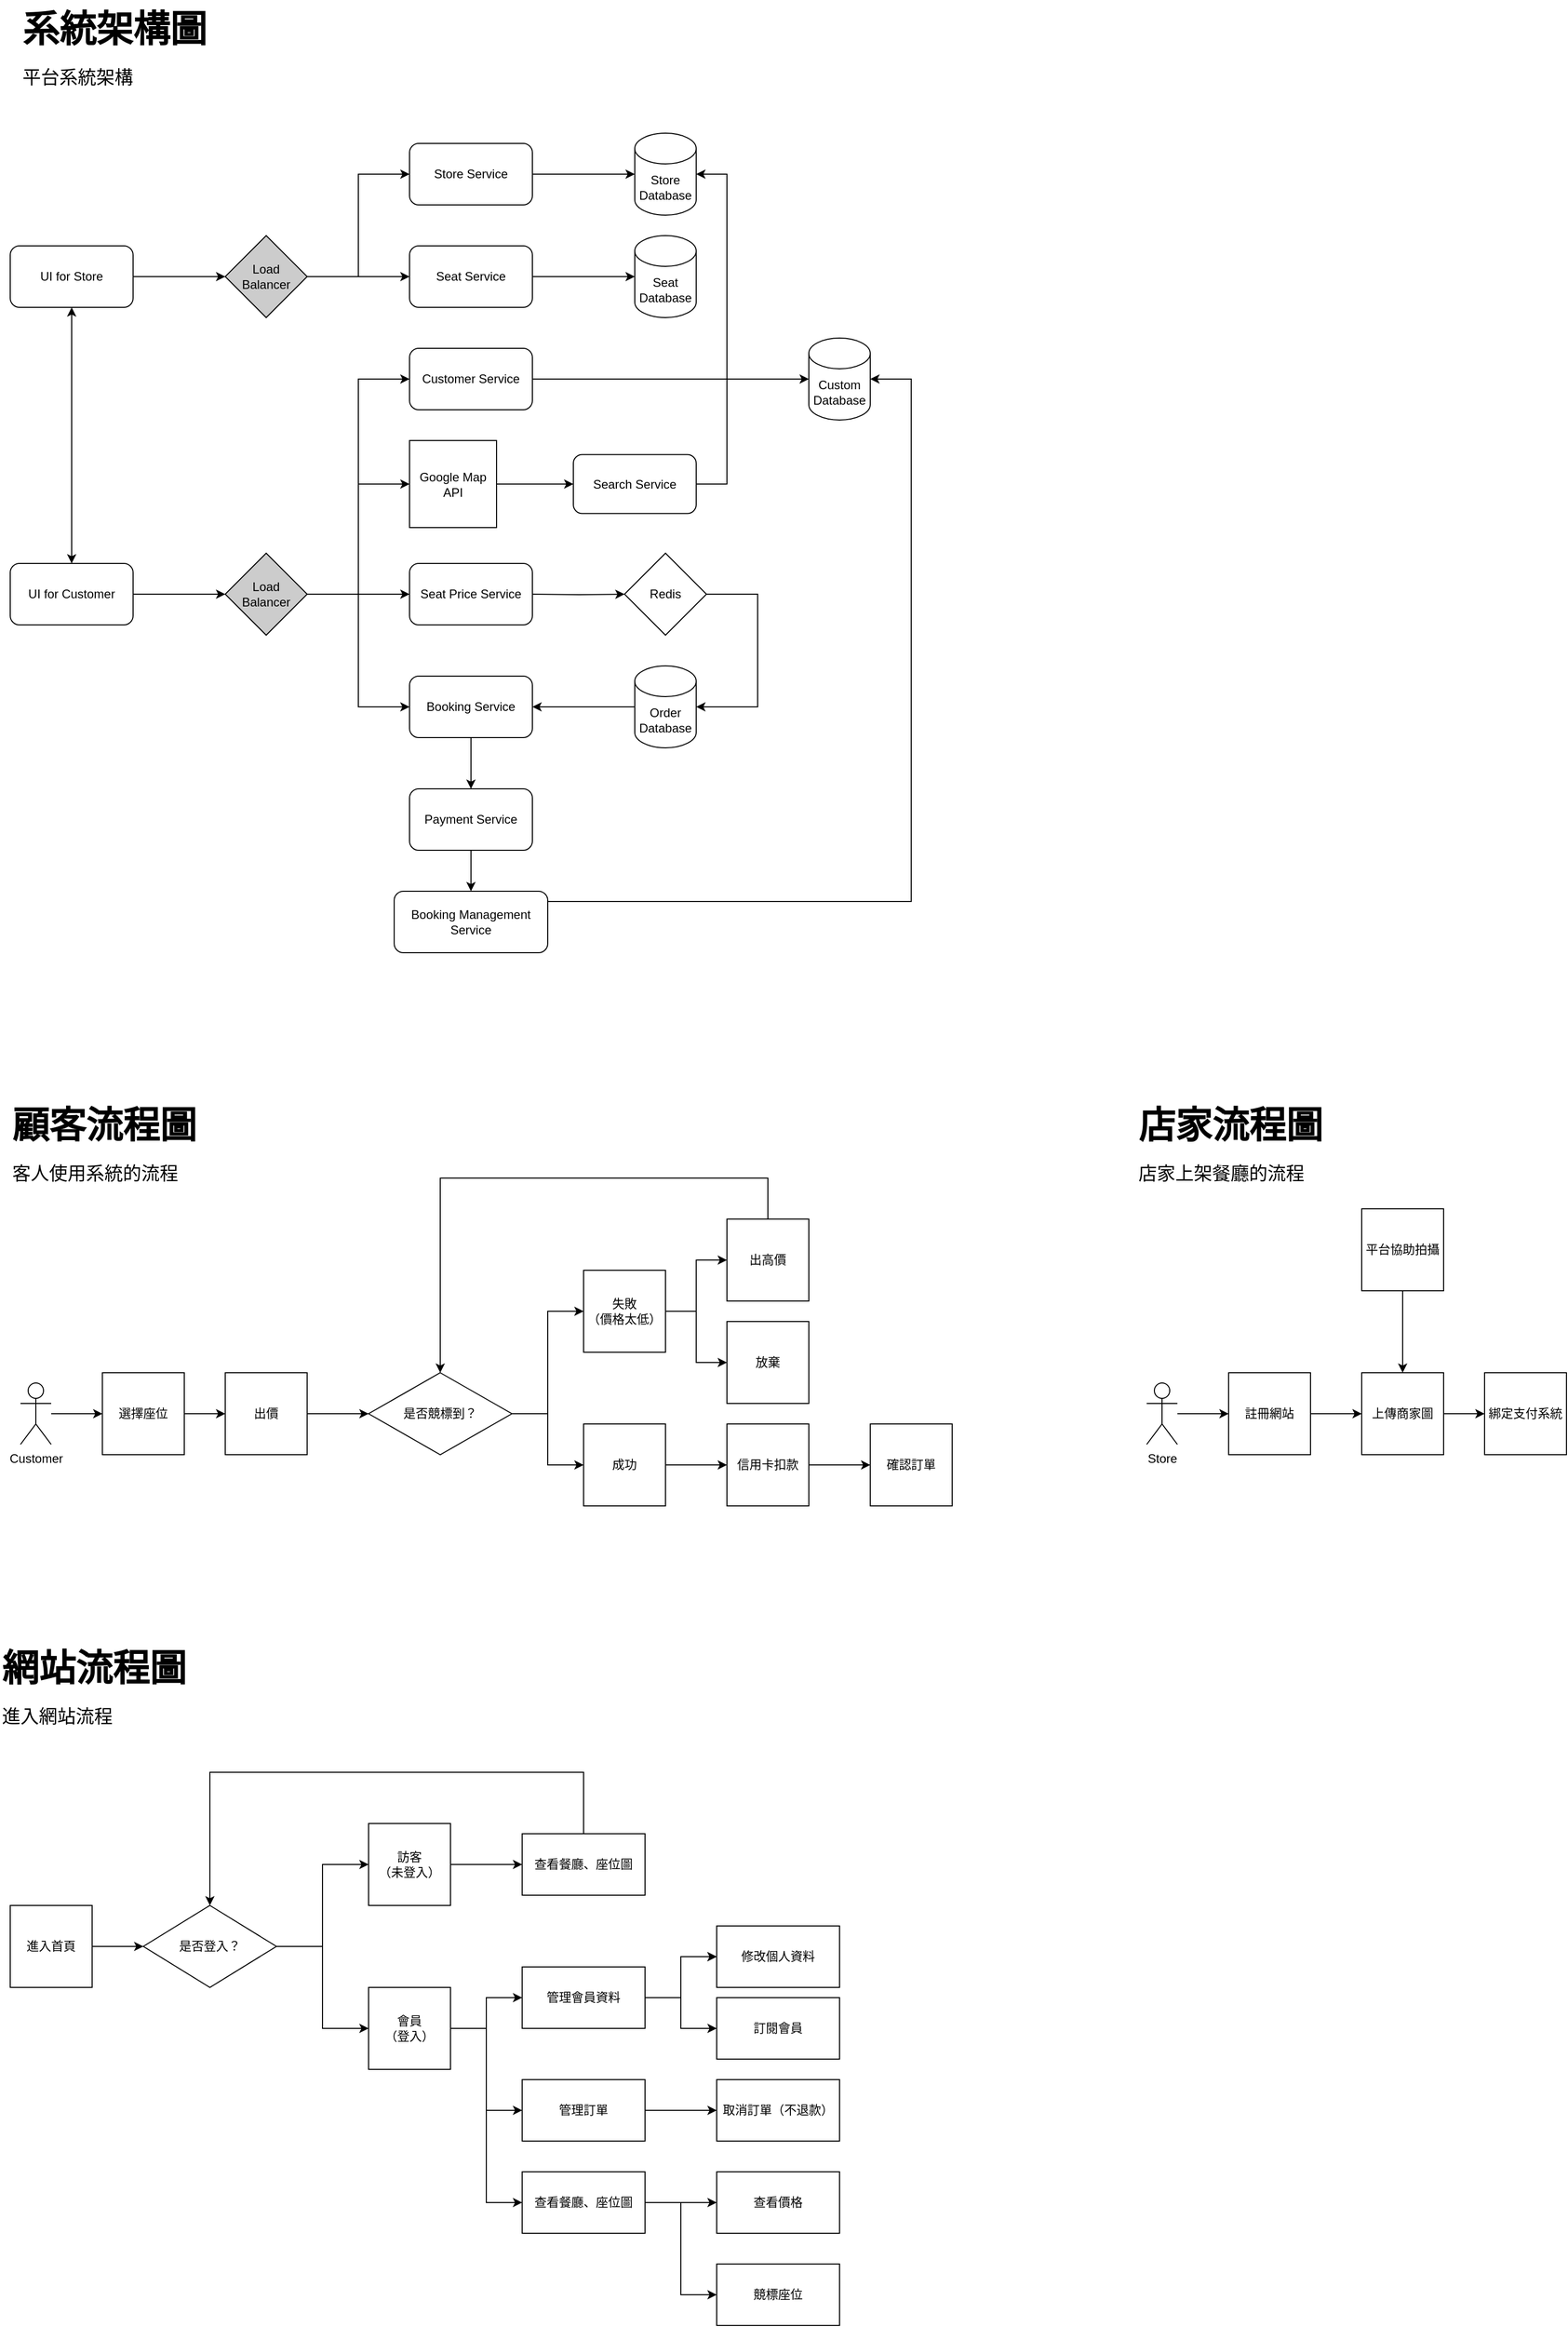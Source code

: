 <mxfile version="26.2.14">
  <diagram name="第 1 页" id="i_PyNug8uWYy_CJ6v1HJ">
    <mxGraphModel dx="3784" dy="2576" grid="1" gridSize="10" guides="1" tooltips="1" connect="1" arrows="1" fold="1" page="1" pageScale="1" pageWidth="4681" pageHeight="3300" math="0" shadow="0">
      <root>
        <mxCell id="0" />
        <mxCell id="1" parent="0" />
        <mxCell id="KJPA0pbkYJogIbTHBdZs-1" style="edgeStyle=orthogonalEdgeStyle;rounded=0;orthogonalLoop=1;jettySize=auto;html=1;exitX=1;exitY=0.5;exitDx=0;exitDy=0;entryX=0;entryY=0.5;entryDx=0;entryDy=0;" edge="1" parent="1" source="KJPA0pbkYJogIbTHBdZs-2" target="KJPA0pbkYJogIbTHBdZs-8">
          <mxGeometry relative="1" as="geometry" />
        </mxCell>
        <mxCell id="KJPA0pbkYJogIbTHBdZs-2" value="UI for Store" style="rounded=1;whiteSpace=wrap;html=1;" vertex="1" parent="1">
          <mxGeometry x="90" y="390" width="120" height="60" as="geometry" />
        </mxCell>
        <mxCell id="KJPA0pbkYJogIbTHBdZs-3" style="edgeStyle=orthogonalEdgeStyle;rounded=0;orthogonalLoop=1;jettySize=auto;html=1;exitX=1;exitY=0.5;exitDx=0;exitDy=0;entryX=0;entryY=0.5;entryDx=0;entryDy=0;" edge="1" parent="1" source="KJPA0pbkYJogIbTHBdZs-4" target="KJPA0pbkYJogIbTHBdZs-12">
          <mxGeometry relative="1" as="geometry" />
        </mxCell>
        <mxCell id="KJPA0pbkYJogIbTHBdZs-4" value="UI for Customer" style="rounded=1;whiteSpace=wrap;html=1;" vertex="1" parent="1">
          <mxGeometry x="90" y="700" width="120" height="60" as="geometry" />
        </mxCell>
        <mxCell id="KJPA0pbkYJogIbTHBdZs-6" style="edgeStyle=orthogonalEdgeStyle;rounded=0;orthogonalLoop=1;jettySize=auto;html=1;exitX=1;exitY=0.5;exitDx=0;exitDy=0;entryX=0;entryY=0.5;entryDx=0;entryDy=0;" edge="1" parent="1" source="KJPA0pbkYJogIbTHBdZs-8" target="KJPA0pbkYJogIbTHBdZs-13">
          <mxGeometry relative="1" as="geometry" />
        </mxCell>
        <mxCell id="KJPA0pbkYJogIbTHBdZs-7" style="edgeStyle=orthogonalEdgeStyle;rounded=0;orthogonalLoop=1;jettySize=auto;html=1;exitX=1;exitY=0.5;exitDx=0;exitDy=0;entryX=0;entryY=0.5;entryDx=0;entryDy=0;" edge="1" parent="1" source="KJPA0pbkYJogIbTHBdZs-8" target="KJPA0pbkYJogIbTHBdZs-35">
          <mxGeometry relative="1" as="geometry" />
        </mxCell>
        <mxCell id="KJPA0pbkYJogIbTHBdZs-8" value="Load&lt;div&gt;Balancer&lt;/div&gt;" style="rhombus;whiteSpace=wrap;html=1;fillColor=#CCCCCC;" vertex="1" parent="1">
          <mxGeometry x="300" y="380" width="80" height="80" as="geometry" />
        </mxCell>
        <mxCell id="KJPA0pbkYJogIbTHBdZs-9" style="edgeStyle=orthogonalEdgeStyle;rounded=0;orthogonalLoop=1;jettySize=auto;html=1;exitX=1;exitY=0.5;exitDx=0;exitDy=0;entryX=0;entryY=0.5;entryDx=0;entryDy=0;" edge="1" parent="1" source="KJPA0pbkYJogIbTHBdZs-12" target="KJPA0pbkYJogIbTHBdZs-42">
          <mxGeometry relative="1" as="geometry">
            <mxPoint x="480" y="621.25" as="targetPoint" />
          </mxGeometry>
        </mxCell>
        <mxCell id="KJPA0pbkYJogIbTHBdZs-10" style="edgeStyle=orthogonalEdgeStyle;rounded=0;orthogonalLoop=1;jettySize=auto;html=1;exitX=1;exitY=0.5;exitDx=0;exitDy=0;entryX=0;entryY=0.5;entryDx=0;entryDy=0;" edge="1" parent="1" source="KJPA0pbkYJogIbTHBdZs-12" target="KJPA0pbkYJogIbTHBdZs-17">
          <mxGeometry relative="1" as="geometry" />
        </mxCell>
        <mxCell id="KJPA0pbkYJogIbTHBdZs-11" style="edgeStyle=orthogonalEdgeStyle;rounded=0;orthogonalLoop=1;jettySize=auto;html=1;exitX=1;exitY=0.5;exitDx=0;exitDy=0;entryX=0;entryY=0.5;entryDx=0;entryDy=0;" edge="1" parent="1" source="KJPA0pbkYJogIbTHBdZs-12" target="KJPA0pbkYJogIbTHBdZs-26">
          <mxGeometry relative="1" as="geometry" />
        </mxCell>
        <mxCell id="KJPA0pbkYJogIbTHBdZs-52" style="edgeStyle=orthogonalEdgeStyle;rounded=0;orthogonalLoop=1;jettySize=auto;html=1;exitX=1;exitY=0.5;exitDx=0;exitDy=0;entryX=0;entryY=0.5;entryDx=0;entryDy=0;" edge="1" parent="1" source="KJPA0pbkYJogIbTHBdZs-12" target="KJPA0pbkYJogIbTHBdZs-51">
          <mxGeometry relative="1" as="geometry" />
        </mxCell>
        <mxCell id="KJPA0pbkYJogIbTHBdZs-12" value="Load&lt;div&gt;Balancer&lt;/div&gt;" style="rhombus;whiteSpace=wrap;html=1;fillColor=#CCCCCC;" vertex="1" parent="1">
          <mxGeometry x="300" y="690" width="80" height="80" as="geometry" />
        </mxCell>
        <mxCell id="KJPA0pbkYJogIbTHBdZs-13" value="Store Service" style="rounded=1;whiteSpace=wrap;html=1;" vertex="1" parent="1">
          <mxGeometry x="480" y="290" width="120" height="60" as="geometry" />
        </mxCell>
        <mxCell id="KJPA0pbkYJogIbTHBdZs-14" style="edgeStyle=orthogonalEdgeStyle;rounded=0;orthogonalLoop=1;jettySize=auto;html=1;exitX=1;exitY=0.5;exitDx=0;exitDy=0;entryX=0;entryY=0.5;entryDx=0;entryDy=0;" edge="1" parent="1" target="KJPA0pbkYJogIbTHBdZs-49">
          <mxGeometry relative="1" as="geometry">
            <mxPoint x="600" y="730" as="sourcePoint" />
            <mxPoint x="687.5" y="728.714" as="targetPoint" />
          </mxGeometry>
        </mxCell>
        <mxCell id="KJPA0pbkYJogIbTHBdZs-16" style="edgeStyle=orthogonalEdgeStyle;rounded=0;orthogonalLoop=1;jettySize=auto;html=1;exitX=0.5;exitY=1;exitDx=0;exitDy=0;entryX=0.5;entryY=0;entryDx=0;entryDy=0;" edge="1" parent="1" source="KJPA0pbkYJogIbTHBdZs-17" target="KJPA0pbkYJogIbTHBdZs-19">
          <mxGeometry relative="1" as="geometry" />
        </mxCell>
        <mxCell id="KJPA0pbkYJogIbTHBdZs-17" value="Booking Service" style="rounded=1;whiteSpace=wrap;html=1;" vertex="1" parent="1">
          <mxGeometry x="480" y="810" width="120" height="60" as="geometry" />
        </mxCell>
        <mxCell id="KJPA0pbkYJogIbTHBdZs-18" style="edgeStyle=orthogonalEdgeStyle;rounded=0;orthogonalLoop=1;jettySize=auto;html=1;exitX=0.5;exitY=1;exitDx=0;exitDy=0;entryX=0.5;entryY=0;entryDx=0;entryDy=0;" edge="1" parent="1" source="KJPA0pbkYJogIbTHBdZs-19" target="KJPA0pbkYJogIbTHBdZs-21">
          <mxGeometry relative="1" as="geometry" />
        </mxCell>
        <mxCell id="KJPA0pbkYJogIbTHBdZs-19" value="Payment Service" style="rounded=1;whiteSpace=wrap;html=1;" vertex="1" parent="1">
          <mxGeometry x="480" y="920" width="120" height="60" as="geometry" />
        </mxCell>
        <mxCell id="KJPA0pbkYJogIbTHBdZs-20" style="edgeStyle=orthogonalEdgeStyle;rounded=0;orthogonalLoop=1;jettySize=auto;html=1;exitX=1;exitY=0.5;exitDx=0;exitDy=0;entryX=1;entryY=0.5;entryDx=0;entryDy=0;entryPerimeter=0;" edge="1" parent="1" source="KJPA0pbkYJogIbTHBdZs-21" target="KJPA0pbkYJogIbTHBdZs-28">
          <mxGeometry relative="1" as="geometry">
            <mxPoint x="687.5" y="940" as="targetPoint" />
            <Array as="points">
              <mxPoint x="970" y="1030" />
              <mxPoint x="970" y="520" />
            </Array>
          </mxGeometry>
        </mxCell>
        <mxCell id="KJPA0pbkYJogIbTHBdZs-21" value="Booking Management Service" style="rounded=1;whiteSpace=wrap;html=1;" vertex="1" parent="1">
          <mxGeometry x="465" y="1020" width="150" height="60" as="geometry" />
        </mxCell>
        <mxCell id="KJPA0pbkYJogIbTHBdZs-22" value="Store Database" style="shape=cylinder3;whiteSpace=wrap;html=1;boundedLbl=1;backgroundOutline=1;size=15;" vertex="1" parent="1">
          <mxGeometry x="700" y="280" width="60" height="80" as="geometry" />
        </mxCell>
        <mxCell id="KJPA0pbkYJogIbTHBdZs-23" style="edgeStyle=orthogonalEdgeStyle;rounded=0;orthogonalLoop=1;jettySize=auto;html=1;exitX=1;exitY=0.5;exitDx=0;exitDy=0;entryX=0;entryY=0.5;entryDx=0;entryDy=0;entryPerimeter=0;" edge="1" parent="1" source="KJPA0pbkYJogIbTHBdZs-13" target="KJPA0pbkYJogIbTHBdZs-22">
          <mxGeometry relative="1" as="geometry" />
        </mxCell>
        <mxCell id="KJPA0pbkYJogIbTHBdZs-24" style="edgeStyle=orthogonalEdgeStyle;rounded=0;orthogonalLoop=1;jettySize=auto;html=1;exitX=0;exitY=0.5;exitDx=0;exitDy=0;exitPerimeter=0;" edge="1" parent="1" source="KJPA0pbkYJogIbTHBdZs-25" target="KJPA0pbkYJogIbTHBdZs-17">
          <mxGeometry relative="1" as="geometry" />
        </mxCell>
        <mxCell id="KJPA0pbkYJogIbTHBdZs-25" value="Order Database" style="shape=cylinder3;whiteSpace=wrap;html=1;boundedLbl=1;backgroundOutline=1;size=15;" vertex="1" parent="1">
          <mxGeometry x="700" y="800" width="60" height="80" as="geometry" />
        </mxCell>
        <mxCell id="KJPA0pbkYJogIbTHBdZs-26" value="Customer Service" style="rounded=1;whiteSpace=wrap;html=1;" vertex="1" parent="1">
          <mxGeometry x="480" y="490" width="120" height="60" as="geometry" />
        </mxCell>
        <mxCell id="KJPA0pbkYJogIbTHBdZs-28" value="Custom Database" style="shape=cylinder3;whiteSpace=wrap;html=1;boundedLbl=1;backgroundOutline=1;size=15;" vertex="1" parent="1">
          <mxGeometry x="870" y="480" width="60" height="80" as="geometry" />
        </mxCell>
        <mxCell id="KJPA0pbkYJogIbTHBdZs-29" style="edgeStyle=orthogonalEdgeStyle;rounded=0;orthogonalLoop=1;jettySize=auto;html=1;exitX=1;exitY=0.5;exitDx=0;exitDy=0;entryX=0;entryY=0.5;entryDx=0;entryDy=0;entryPerimeter=0;" edge="1" parent="1" source="KJPA0pbkYJogIbTHBdZs-26" target="KJPA0pbkYJogIbTHBdZs-28">
          <mxGeometry relative="1" as="geometry" />
        </mxCell>
        <mxCell id="KJPA0pbkYJogIbTHBdZs-34" style="edgeStyle=orthogonalEdgeStyle;rounded=0;orthogonalLoop=1;jettySize=auto;html=1;exitX=1;exitY=0.5;exitDx=0;exitDy=0;" edge="1" parent="1" source="KJPA0pbkYJogIbTHBdZs-35" target="KJPA0pbkYJogIbTHBdZs-37">
          <mxGeometry relative="1" as="geometry" />
        </mxCell>
        <mxCell id="KJPA0pbkYJogIbTHBdZs-35" value="Seat Service" style="rounded=1;whiteSpace=wrap;html=1;" vertex="1" parent="1">
          <mxGeometry x="480" y="390" width="120" height="60" as="geometry" />
        </mxCell>
        <mxCell id="KJPA0pbkYJogIbTHBdZs-37" value="Seat Database" style="shape=cylinder3;whiteSpace=wrap;html=1;boundedLbl=1;backgroundOutline=1;size=15;" vertex="1" parent="1">
          <mxGeometry x="700" y="380" width="60" height="80" as="geometry" />
        </mxCell>
        <mxCell id="KJPA0pbkYJogIbTHBdZs-38" value="" style="endArrow=classic;startArrow=classic;html=1;rounded=0;entryX=0.5;entryY=1;entryDx=0;entryDy=0;exitX=0.5;exitY=0;exitDx=0;exitDy=0;" edge="1" parent="1" source="KJPA0pbkYJogIbTHBdZs-4" target="KJPA0pbkYJogIbTHBdZs-2">
          <mxGeometry width="50" height="50" relative="1" as="geometry">
            <mxPoint x="680" y="630" as="sourcePoint" />
            <mxPoint x="730" y="580" as="targetPoint" />
          </mxGeometry>
        </mxCell>
        <mxCell id="KJPA0pbkYJogIbTHBdZs-41" style="edgeStyle=orthogonalEdgeStyle;rounded=0;orthogonalLoop=1;jettySize=auto;html=1;exitX=1;exitY=0.5;exitDx=0;exitDy=0;entryX=0;entryY=0.5;entryDx=0;entryDy=0;" edge="1" parent="1" source="KJPA0pbkYJogIbTHBdZs-42" target="KJPA0pbkYJogIbTHBdZs-44">
          <mxGeometry relative="1" as="geometry" />
        </mxCell>
        <mxCell id="KJPA0pbkYJogIbTHBdZs-42" value="Google Map API" style="rounded=0;whiteSpace=wrap;html=1;" vertex="1" parent="1">
          <mxGeometry x="480" y="580" width="85" height="85" as="geometry" />
        </mxCell>
        <mxCell id="KJPA0pbkYJogIbTHBdZs-43" style="edgeStyle=orthogonalEdgeStyle;rounded=0;orthogonalLoop=1;jettySize=auto;html=1;exitX=1;exitY=0.5;exitDx=0;exitDy=0;entryX=1;entryY=0.5;entryDx=0;entryDy=0;entryPerimeter=0;" edge="1" parent="1" source="KJPA0pbkYJogIbTHBdZs-44" target="KJPA0pbkYJogIbTHBdZs-22">
          <mxGeometry relative="1" as="geometry">
            <mxPoint x="840" y="622.5" as="targetPoint" />
            <Array as="points">
              <mxPoint x="790" y="622" />
              <mxPoint x="790" y="320" />
            </Array>
          </mxGeometry>
        </mxCell>
        <mxCell id="KJPA0pbkYJogIbTHBdZs-44" value="Search Service" style="rounded=1;whiteSpace=wrap;html=1;" vertex="1" parent="1">
          <mxGeometry x="640" y="593.75" width="120" height="57.5" as="geometry" />
        </mxCell>
        <mxCell id="KJPA0pbkYJogIbTHBdZs-49" value="Redis" style="rhombus;whiteSpace=wrap;html=1;" vertex="1" parent="1">
          <mxGeometry x="690" y="690" width="80" height="80" as="geometry" />
        </mxCell>
        <mxCell id="KJPA0pbkYJogIbTHBdZs-50" style="edgeStyle=orthogonalEdgeStyle;rounded=0;orthogonalLoop=1;jettySize=auto;html=1;exitX=1;exitY=0.5;exitDx=0;exitDy=0;entryX=1;entryY=0.5;entryDx=0;entryDy=0;entryPerimeter=0;" edge="1" parent="1" source="KJPA0pbkYJogIbTHBdZs-49" target="KJPA0pbkYJogIbTHBdZs-25">
          <mxGeometry relative="1" as="geometry">
            <mxPoint x="760" y="1130" as="targetPoint" />
            <Array as="points">
              <mxPoint x="820" y="730" />
              <mxPoint x="820" y="840" />
            </Array>
          </mxGeometry>
        </mxCell>
        <mxCell id="KJPA0pbkYJogIbTHBdZs-51" value="Seat Price Service" style="rounded=1;whiteSpace=wrap;html=1;" vertex="1" parent="1">
          <mxGeometry x="480" y="700" width="120" height="60" as="geometry" />
        </mxCell>
        <mxCell id="KJPA0pbkYJogIbTHBdZs-58" style="edgeStyle=orthogonalEdgeStyle;rounded=0;orthogonalLoop=1;jettySize=auto;html=1;entryX=0;entryY=0.5;entryDx=0;entryDy=0;" edge="1" parent="1" source="KJPA0pbkYJogIbTHBdZs-56" target="KJPA0pbkYJogIbTHBdZs-57">
          <mxGeometry relative="1" as="geometry" />
        </mxCell>
        <mxCell id="KJPA0pbkYJogIbTHBdZs-56" value="進入首頁" style="rounded=0;whiteSpace=wrap;html=1;" vertex="1" parent="1">
          <mxGeometry x="90" y="2010" width="80" height="80" as="geometry" />
        </mxCell>
        <mxCell id="KJPA0pbkYJogIbTHBdZs-61" style="edgeStyle=orthogonalEdgeStyle;rounded=0;orthogonalLoop=1;jettySize=auto;html=1;" edge="1" parent="1" source="KJPA0pbkYJogIbTHBdZs-57" target="KJPA0pbkYJogIbTHBdZs-59">
          <mxGeometry relative="1" as="geometry" />
        </mxCell>
        <mxCell id="KJPA0pbkYJogIbTHBdZs-62" style="edgeStyle=orthogonalEdgeStyle;rounded=0;orthogonalLoop=1;jettySize=auto;html=1;exitX=1;exitY=0.5;exitDx=0;exitDy=0;entryX=0;entryY=0.5;entryDx=0;entryDy=0;" edge="1" parent="1" source="KJPA0pbkYJogIbTHBdZs-57" target="KJPA0pbkYJogIbTHBdZs-60">
          <mxGeometry relative="1" as="geometry" />
        </mxCell>
        <mxCell id="KJPA0pbkYJogIbTHBdZs-57" value="是否登入？" style="rhombus;whiteSpace=wrap;html=1;" vertex="1" parent="1">
          <mxGeometry x="220" y="2010" width="130" height="80" as="geometry" />
        </mxCell>
        <mxCell id="KJPA0pbkYJogIbTHBdZs-64" style="edgeStyle=orthogonalEdgeStyle;rounded=0;orthogonalLoop=1;jettySize=auto;html=1;exitX=1;exitY=0.5;exitDx=0;exitDy=0;entryX=0;entryY=0.5;entryDx=0;entryDy=0;" edge="1" parent="1" source="KJPA0pbkYJogIbTHBdZs-59">
          <mxGeometry relative="1" as="geometry">
            <mxPoint x="590.0" y="1970" as="targetPoint" />
          </mxGeometry>
        </mxCell>
        <mxCell id="KJPA0pbkYJogIbTHBdZs-59" value="訪客&lt;div&gt;（未登入）&lt;/div&gt;" style="rounded=0;whiteSpace=wrap;html=1;" vertex="1" parent="1">
          <mxGeometry x="440" y="1930" width="80" height="80" as="geometry" />
        </mxCell>
        <mxCell id="KJPA0pbkYJogIbTHBdZs-81" style="edgeStyle=orthogonalEdgeStyle;rounded=0;orthogonalLoop=1;jettySize=auto;html=1;exitX=1;exitY=0.5;exitDx=0;exitDy=0;entryX=0;entryY=0.5;entryDx=0;entryDy=0;" edge="1" parent="1" source="KJPA0pbkYJogIbTHBdZs-60" target="KJPA0pbkYJogIbTHBdZs-77">
          <mxGeometry relative="1" as="geometry" />
        </mxCell>
        <mxCell id="KJPA0pbkYJogIbTHBdZs-173" style="edgeStyle=orthogonalEdgeStyle;rounded=0;orthogonalLoop=1;jettySize=auto;html=1;exitX=1;exitY=0.5;exitDx=0;exitDy=0;entryX=0;entryY=0.5;entryDx=0;entryDy=0;" edge="1" parent="1" source="KJPA0pbkYJogIbTHBdZs-60" target="KJPA0pbkYJogIbTHBdZs-68">
          <mxGeometry relative="1" as="geometry" />
        </mxCell>
        <mxCell id="KJPA0pbkYJogIbTHBdZs-174" style="edgeStyle=orthogonalEdgeStyle;rounded=0;orthogonalLoop=1;jettySize=auto;html=1;exitX=1;exitY=0.5;exitDx=0;exitDy=0;entryX=0;entryY=0.5;entryDx=0;entryDy=0;" edge="1" parent="1" source="KJPA0pbkYJogIbTHBdZs-60" target="KJPA0pbkYJogIbTHBdZs-66">
          <mxGeometry relative="1" as="geometry" />
        </mxCell>
        <mxCell id="KJPA0pbkYJogIbTHBdZs-60" value="會員&lt;div&gt;&lt;div&gt;（登入）&lt;/div&gt;&lt;/div&gt;" style="rounded=0;whiteSpace=wrap;html=1;" vertex="1" parent="1">
          <mxGeometry x="440" y="2090" width="80" height="80" as="geometry" />
        </mxCell>
        <mxCell id="KJPA0pbkYJogIbTHBdZs-168" style="edgeStyle=orthogonalEdgeStyle;rounded=0;orthogonalLoop=1;jettySize=auto;html=1;exitX=0.5;exitY=0;exitDx=0;exitDy=0;entryX=0.5;entryY=0;entryDx=0;entryDy=0;" edge="1" parent="1" source="KJPA0pbkYJogIbTHBdZs-65" target="KJPA0pbkYJogIbTHBdZs-57">
          <mxGeometry relative="1" as="geometry">
            <Array as="points">
              <mxPoint x="650" y="1880" />
              <mxPoint x="285" y="1880" />
            </Array>
          </mxGeometry>
        </mxCell>
        <mxCell id="KJPA0pbkYJogIbTHBdZs-65" value="查看餐廳、座位圖" style="rounded=0;whiteSpace=wrap;html=1;" vertex="1" parent="1">
          <mxGeometry x="590" y="1940" width="120" height="60" as="geometry" />
        </mxCell>
        <mxCell id="KJPA0pbkYJogIbTHBdZs-171" style="edgeStyle=orthogonalEdgeStyle;rounded=0;orthogonalLoop=1;jettySize=auto;html=1;exitX=1;exitY=0.5;exitDx=0;exitDy=0;" edge="1" parent="1" source="KJPA0pbkYJogIbTHBdZs-66" target="KJPA0pbkYJogIbTHBdZs-170">
          <mxGeometry relative="1" as="geometry" />
        </mxCell>
        <mxCell id="KJPA0pbkYJogIbTHBdZs-172" style="edgeStyle=orthogonalEdgeStyle;rounded=0;orthogonalLoop=1;jettySize=auto;html=1;exitX=1;exitY=0.5;exitDx=0;exitDy=0;entryX=0;entryY=0.5;entryDx=0;entryDy=0;" edge="1" parent="1" source="KJPA0pbkYJogIbTHBdZs-66" target="KJPA0pbkYJogIbTHBdZs-169">
          <mxGeometry relative="1" as="geometry" />
        </mxCell>
        <mxCell id="KJPA0pbkYJogIbTHBdZs-66" value="查看餐廳、座位圖" style="whiteSpace=wrap;html=1;rounded=0;" vertex="1" parent="1">
          <mxGeometry x="590" y="2270" width="120" height="60" as="geometry" />
        </mxCell>
        <mxCell id="KJPA0pbkYJogIbTHBdZs-167" style="edgeStyle=orthogonalEdgeStyle;rounded=0;orthogonalLoop=1;jettySize=auto;html=1;exitX=1;exitY=0.5;exitDx=0;exitDy=0;entryX=0;entryY=0.5;entryDx=0;entryDy=0;" edge="1" parent="1" source="KJPA0pbkYJogIbTHBdZs-68" target="KJPA0pbkYJogIbTHBdZs-87">
          <mxGeometry relative="1" as="geometry" />
        </mxCell>
        <mxCell id="KJPA0pbkYJogIbTHBdZs-68" value="管理訂單" style="whiteSpace=wrap;html=1;rounded=0;" vertex="1" parent="1">
          <mxGeometry x="590" y="2180" width="120" height="60" as="geometry" />
        </mxCell>
        <mxCell id="KJPA0pbkYJogIbTHBdZs-71" value="修改個人資料" style="whiteSpace=wrap;html=1;rounded=0;" vertex="1" parent="1">
          <mxGeometry x="780" y="2030" width="120" height="60" as="geometry" />
        </mxCell>
        <mxCell id="KJPA0pbkYJogIbTHBdZs-82" value="" style="edgeStyle=orthogonalEdgeStyle;rounded=0;orthogonalLoop=1;jettySize=auto;html=1;" edge="1" parent="1" source="KJPA0pbkYJogIbTHBdZs-77" target="KJPA0pbkYJogIbTHBdZs-71">
          <mxGeometry relative="1" as="geometry" />
        </mxCell>
        <mxCell id="KJPA0pbkYJogIbTHBdZs-83" value="" style="edgeStyle=orthogonalEdgeStyle;rounded=0;orthogonalLoop=1;jettySize=auto;html=1;" edge="1" parent="1" source="KJPA0pbkYJogIbTHBdZs-77" target="KJPA0pbkYJogIbTHBdZs-71">
          <mxGeometry relative="1" as="geometry" />
        </mxCell>
        <mxCell id="KJPA0pbkYJogIbTHBdZs-86" style="edgeStyle=orthogonalEdgeStyle;rounded=0;orthogonalLoop=1;jettySize=auto;html=1;entryX=0;entryY=0.5;entryDx=0;entryDy=0;" edge="1" parent="1" source="KJPA0pbkYJogIbTHBdZs-77" target="KJPA0pbkYJogIbTHBdZs-84">
          <mxGeometry relative="1" as="geometry" />
        </mxCell>
        <mxCell id="KJPA0pbkYJogIbTHBdZs-77" value="管理會員資料" style="whiteSpace=wrap;html=1;rounded=0;" vertex="1" parent="1">
          <mxGeometry x="590" y="2070" width="120" height="60" as="geometry" />
        </mxCell>
        <mxCell id="KJPA0pbkYJogIbTHBdZs-84" value="訂閱會員" style="whiteSpace=wrap;html=1;rounded=0;" vertex="1" parent="1">
          <mxGeometry x="780" y="2100" width="120" height="60" as="geometry" />
        </mxCell>
        <mxCell id="KJPA0pbkYJogIbTHBdZs-87" value="取消訂單（不退款）" style="whiteSpace=wrap;html=1;rounded=0;" vertex="1" parent="1">
          <mxGeometry x="780" y="2180" width="120" height="60" as="geometry" />
        </mxCell>
        <mxCell id="KJPA0pbkYJogIbTHBdZs-92" style="edgeStyle=orthogonalEdgeStyle;rounded=0;orthogonalLoop=1;jettySize=auto;html=1;entryX=0;entryY=0.5;entryDx=0;entryDy=0;" edge="1" parent="1" source="KJPA0pbkYJogIbTHBdZs-88" target="KJPA0pbkYJogIbTHBdZs-91">
          <mxGeometry relative="1" as="geometry" />
        </mxCell>
        <mxCell id="KJPA0pbkYJogIbTHBdZs-88" value="Customer&lt;div&gt;&lt;br&gt;&lt;/div&gt;" style="shape=umlActor;verticalLabelPosition=bottom;verticalAlign=top;html=1;outlineConnect=0;" vertex="1" parent="1">
          <mxGeometry x="100" y="1500" width="30" height="60" as="geometry" />
        </mxCell>
        <mxCell id="KJPA0pbkYJogIbTHBdZs-94" style="edgeStyle=orthogonalEdgeStyle;rounded=0;orthogonalLoop=1;jettySize=auto;html=1;exitX=1;exitY=0.5;exitDx=0;exitDy=0;entryX=0;entryY=0.5;entryDx=0;entryDy=0;" edge="1" parent="1" source="KJPA0pbkYJogIbTHBdZs-91" target="KJPA0pbkYJogIbTHBdZs-93">
          <mxGeometry relative="1" as="geometry" />
        </mxCell>
        <mxCell id="KJPA0pbkYJogIbTHBdZs-91" value="選擇座位" style="rounded=0;whiteSpace=wrap;html=1;" vertex="1" parent="1">
          <mxGeometry x="180" y="1490" width="80" height="80" as="geometry" />
        </mxCell>
        <mxCell id="KJPA0pbkYJogIbTHBdZs-98" style="edgeStyle=orthogonalEdgeStyle;rounded=0;orthogonalLoop=1;jettySize=auto;html=1;exitX=1;exitY=0.5;exitDx=0;exitDy=0;entryX=0;entryY=0.5;entryDx=0;entryDy=0;" edge="1" parent="1" source="KJPA0pbkYJogIbTHBdZs-93" target="KJPA0pbkYJogIbTHBdZs-95">
          <mxGeometry relative="1" as="geometry" />
        </mxCell>
        <mxCell id="KJPA0pbkYJogIbTHBdZs-93" value="出價" style="rounded=0;whiteSpace=wrap;html=1;" vertex="1" parent="1">
          <mxGeometry x="300" y="1490" width="80" height="80" as="geometry" />
        </mxCell>
        <mxCell id="KJPA0pbkYJogIbTHBdZs-100" style="edgeStyle=orthogonalEdgeStyle;rounded=0;orthogonalLoop=1;jettySize=auto;html=1;entryX=0;entryY=0.5;entryDx=0;entryDy=0;" edge="1" parent="1" source="KJPA0pbkYJogIbTHBdZs-95" target="KJPA0pbkYJogIbTHBdZs-99">
          <mxGeometry relative="1" as="geometry" />
        </mxCell>
        <mxCell id="KJPA0pbkYJogIbTHBdZs-102" style="edgeStyle=orthogonalEdgeStyle;rounded=0;orthogonalLoop=1;jettySize=auto;html=1;exitX=1;exitY=0.5;exitDx=0;exitDy=0;entryX=0;entryY=0.5;entryDx=0;entryDy=0;" edge="1" parent="1" source="KJPA0pbkYJogIbTHBdZs-95" target="KJPA0pbkYJogIbTHBdZs-101">
          <mxGeometry relative="1" as="geometry" />
        </mxCell>
        <mxCell id="KJPA0pbkYJogIbTHBdZs-95" value="是否競標到？" style="rhombus;whiteSpace=wrap;html=1;" vertex="1" parent="1">
          <mxGeometry x="440" y="1490" width="140" height="80" as="geometry" />
        </mxCell>
        <mxCell id="KJPA0pbkYJogIbTHBdZs-104" style="edgeStyle=orthogonalEdgeStyle;rounded=0;orthogonalLoop=1;jettySize=auto;html=1;exitX=1;exitY=0.5;exitDx=0;exitDy=0;entryX=0;entryY=0.5;entryDx=0;entryDy=0;" edge="1" parent="1" source="KJPA0pbkYJogIbTHBdZs-99" target="KJPA0pbkYJogIbTHBdZs-103">
          <mxGeometry relative="1" as="geometry" />
        </mxCell>
        <mxCell id="KJPA0pbkYJogIbTHBdZs-106" style="edgeStyle=orthogonalEdgeStyle;rounded=0;orthogonalLoop=1;jettySize=auto;html=1;exitX=1;exitY=0.5;exitDx=0;exitDy=0;entryX=0;entryY=0.5;entryDx=0;entryDy=0;" edge="1" parent="1" source="KJPA0pbkYJogIbTHBdZs-99" target="KJPA0pbkYJogIbTHBdZs-105">
          <mxGeometry relative="1" as="geometry" />
        </mxCell>
        <mxCell id="KJPA0pbkYJogIbTHBdZs-99" value="失敗&lt;div&gt;（價格太低）&lt;/div&gt;" style="rounded=0;whiteSpace=wrap;html=1;" vertex="1" parent="1">
          <mxGeometry x="650" y="1390" width="80" height="80" as="geometry" />
        </mxCell>
        <mxCell id="KJPA0pbkYJogIbTHBdZs-111" style="edgeStyle=orthogonalEdgeStyle;rounded=0;orthogonalLoop=1;jettySize=auto;html=1;" edge="1" parent="1" source="KJPA0pbkYJogIbTHBdZs-101" target="KJPA0pbkYJogIbTHBdZs-110">
          <mxGeometry relative="1" as="geometry" />
        </mxCell>
        <mxCell id="KJPA0pbkYJogIbTHBdZs-101" value="成功" style="rounded=0;whiteSpace=wrap;html=1;" vertex="1" parent="1">
          <mxGeometry x="650" y="1540" width="80" height="80" as="geometry" />
        </mxCell>
        <mxCell id="KJPA0pbkYJogIbTHBdZs-109" style="edgeStyle=orthogonalEdgeStyle;rounded=0;orthogonalLoop=1;jettySize=auto;html=1;entryX=0.5;entryY=0;entryDx=0;entryDy=0;" edge="1" parent="1" source="KJPA0pbkYJogIbTHBdZs-103" target="KJPA0pbkYJogIbTHBdZs-95">
          <mxGeometry relative="1" as="geometry">
            <Array as="points">
              <mxPoint x="830" y="1300" />
              <mxPoint x="510" y="1300" />
            </Array>
          </mxGeometry>
        </mxCell>
        <mxCell id="KJPA0pbkYJogIbTHBdZs-103" value="出高價" style="rounded=0;whiteSpace=wrap;html=1;" vertex="1" parent="1">
          <mxGeometry x="790" y="1340" width="80" height="80" as="geometry" />
        </mxCell>
        <mxCell id="KJPA0pbkYJogIbTHBdZs-105" value="放棄" style="rounded=0;whiteSpace=wrap;html=1;" vertex="1" parent="1">
          <mxGeometry x="790" y="1440" width="80" height="80" as="geometry" />
        </mxCell>
        <mxCell id="KJPA0pbkYJogIbTHBdZs-113" style="edgeStyle=orthogonalEdgeStyle;rounded=0;orthogonalLoop=1;jettySize=auto;html=1;exitX=1;exitY=0.5;exitDx=0;exitDy=0;" edge="1" parent="1" source="KJPA0pbkYJogIbTHBdZs-110" target="KJPA0pbkYJogIbTHBdZs-112">
          <mxGeometry relative="1" as="geometry" />
        </mxCell>
        <mxCell id="KJPA0pbkYJogIbTHBdZs-110" value="信用卡扣款" style="rounded=0;whiteSpace=wrap;html=1;" vertex="1" parent="1">
          <mxGeometry x="790" y="1540" width="80" height="80" as="geometry" />
        </mxCell>
        <mxCell id="KJPA0pbkYJogIbTHBdZs-112" value="確認訂單" style="rounded=0;whiteSpace=wrap;html=1;" vertex="1" parent="1">
          <mxGeometry x="930" y="1540" width="80" height="80" as="geometry" />
        </mxCell>
        <mxCell id="KJPA0pbkYJogIbTHBdZs-115" value="&lt;h1 style=&quot;margin-top: 0px;&quot;&gt;&lt;font style=&quot;font-size: 36px;&quot;&gt;顧客流程圖&lt;/font&gt;&lt;/h1&gt;&lt;p&gt;&lt;font style=&quot;font-size: 18px;&quot;&gt;客人使用系統的流程&lt;/font&gt;&lt;/p&gt;" style="text;html=1;whiteSpace=wrap;overflow=hidden;rounded=0;" vertex="1" parent="1">
          <mxGeometry x="90" y="1220" width="260" height="120" as="geometry" />
        </mxCell>
        <mxCell id="KJPA0pbkYJogIbTHBdZs-138" style="edgeStyle=orthogonalEdgeStyle;rounded=0;orthogonalLoop=1;jettySize=auto;html=1;entryX=0;entryY=0.5;entryDx=0;entryDy=0;" edge="1" parent="1" source="KJPA0pbkYJogIbTHBdZs-139" target="KJPA0pbkYJogIbTHBdZs-141">
          <mxGeometry relative="1" as="geometry" />
        </mxCell>
        <mxCell id="KJPA0pbkYJogIbTHBdZs-139" value="Store&lt;br&gt;&lt;div&gt;&lt;br&gt;&lt;/div&gt;" style="shape=umlActor;verticalLabelPosition=bottom;verticalAlign=top;html=1;outlineConnect=0;" vertex="1" parent="1">
          <mxGeometry x="1200" y="1500" width="30" height="60" as="geometry" />
        </mxCell>
        <mxCell id="KJPA0pbkYJogIbTHBdZs-140" style="edgeStyle=orthogonalEdgeStyle;rounded=0;orthogonalLoop=1;jettySize=auto;html=1;exitX=1;exitY=0.5;exitDx=0;exitDy=0;entryX=0;entryY=0.5;entryDx=0;entryDy=0;" edge="1" parent="1" source="KJPA0pbkYJogIbTHBdZs-141" target="KJPA0pbkYJogIbTHBdZs-143">
          <mxGeometry relative="1" as="geometry" />
        </mxCell>
        <mxCell id="KJPA0pbkYJogIbTHBdZs-141" value="註冊網站" style="rounded=0;whiteSpace=wrap;html=1;" vertex="1" parent="1">
          <mxGeometry x="1280" y="1490" width="80" height="80" as="geometry" />
        </mxCell>
        <mxCell id="KJPA0pbkYJogIbTHBdZs-166" style="edgeStyle=orthogonalEdgeStyle;rounded=0;orthogonalLoop=1;jettySize=auto;html=1;exitX=1;exitY=0.5;exitDx=0;exitDy=0;entryX=0;entryY=0.5;entryDx=0;entryDy=0;" edge="1" parent="1" source="KJPA0pbkYJogIbTHBdZs-143" target="KJPA0pbkYJogIbTHBdZs-165">
          <mxGeometry relative="1" as="geometry" />
        </mxCell>
        <mxCell id="KJPA0pbkYJogIbTHBdZs-143" value="上傳商家圖" style="rounded=0;whiteSpace=wrap;html=1;" vertex="1" parent="1">
          <mxGeometry x="1410" y="1490" width="80" height="80" as="geometry" />
        </mxCell>
        <mxCell id="KJPA0pbkYJogIbTHBdZs-158" value="&lt;h1 style=&quot;margin-top: 0px;&quot;&gt;&lt;font style=&quot;font-size: 36px;&quot;&gt;店家流程圖&lt;/font&gt;&lt;/h1&gt;&lt;p&gt;&lt;font style=&quot;font-size: 18px;&quot;&gt;店家上架餐廳的流程&lt;/font&gt;&lt;/p&gt;" style="text;html=1;whiteSpace=wrap;overflow=hidden;rounded=0;" vertex="1" parent="1">
          <mxGeometry x="1190" y="1220" width="260" height="120" as="geometry" />
        </mxCell>
        <mxCell id="KJPA0pbkYJogIbTHBdZs-164" style="edgeStyle=orthogonalEdgeStyle;rounded=0;orthogonalLoop=1;jettySize=auto;html=1;exitX=0.5;exitY=1;exitDx=0;exitDy=0;entryX=0.5;entryY=0;entryDx=0;entryDy=0;" edge="1" parent="1" source="KJPA0pbkYJogIbTHBdZs-163" target="KJPA0pbkYJogIbTHBdZs-143">
          <mxGeometry relative="1" as="geometry" />
        </mxCell>
        <mxCell id="KJPA0pbkYJogIbTHBdZs-163" value="平台協助拍攝" style="rounded=0;whiteSpace=wrap;html=1;" vertex="1" parent="1">
          <mxGeometry x="1410" y="1330" width="80" height="80" as="geometry" />
        </mxCell>
        <mxCell id="KJPA0pbkYJogIbTHBdZs-165" value="綁定支付系統" style="rounded=0;whiteSpace=wrap;html=1;" vertex="1" parent="1">
          <mxGeometry x="1530" y="1490" width="80" height="80" as="geometry" />
        </mxCell>
        <mxCell id="KJPA0pbkYJogIbTHBdZs-169" value="競標座位" style="whiteSpace=wrap;html=1;rounded=0;" vertex="1" parent="1">
          <mxGeometry x="780" y="2360" width="120" height="60" as="geometry" />
        </mxCell>
        <mxCell id="KJPA0pbkYJogIbTHBdZs-170" value="查看價格" style="whiteSpace=wrap;html=1;rounded=0;" vertex="1" parent="1">
          <mxGeometry x="780" y="2270" width="120" height="60" as="geometry" />
        </mxCell>
        <mxCell id="KJPA0pbkYJogIbTHBdZs-175" value="&lt;h1 style=&quot;margin-top: 0px;&quot;&gt;&lt;font style=&quot;font-size: 36px;&quot;&gt;網站流程圖&lt;/font&gt;&lt;/h1&gt;&lt;p&gt;&lt;font style=&quot;font-size: 18px;&quot;&gt;進入網站流程&lt;/font&gt;&lt;/p&gt;" style="text;html=1;whiteSpace=wrap;overflow=hidden;rounded=0;" vertex="1" parent="1">
          <mxGeometry x="80" y="1750" width="260" height="120" as="geometry" />
        </mxCell>
        <mxCell id="KJPA0pbkYJogIbTHBdZs-176" value="&lt;h1 style=&quot;margin-top: 0px;&quot;&gt;&lt;font style=&quot;font-size: 36px;&quot;&gt;系統架構圖&lt;/font&gt;&lt;/h1&gt;&lt;p&gt;&lt;font style=&quot;font-size: 18px;&quot;&gt;平台系統架構&lt;/font&gt;&lt;/p&gt;" style="text;html=1;whiteSpace=wrap;overflow=hidden;rounded=0;" vertex="1" parent="1">
          <mxGeometry x="100" y="150" width="260" height="120" as="geometry" />
        </mxCell>
      </root>
    </mxGraphModel>
  </diagram>
</mxfile>
